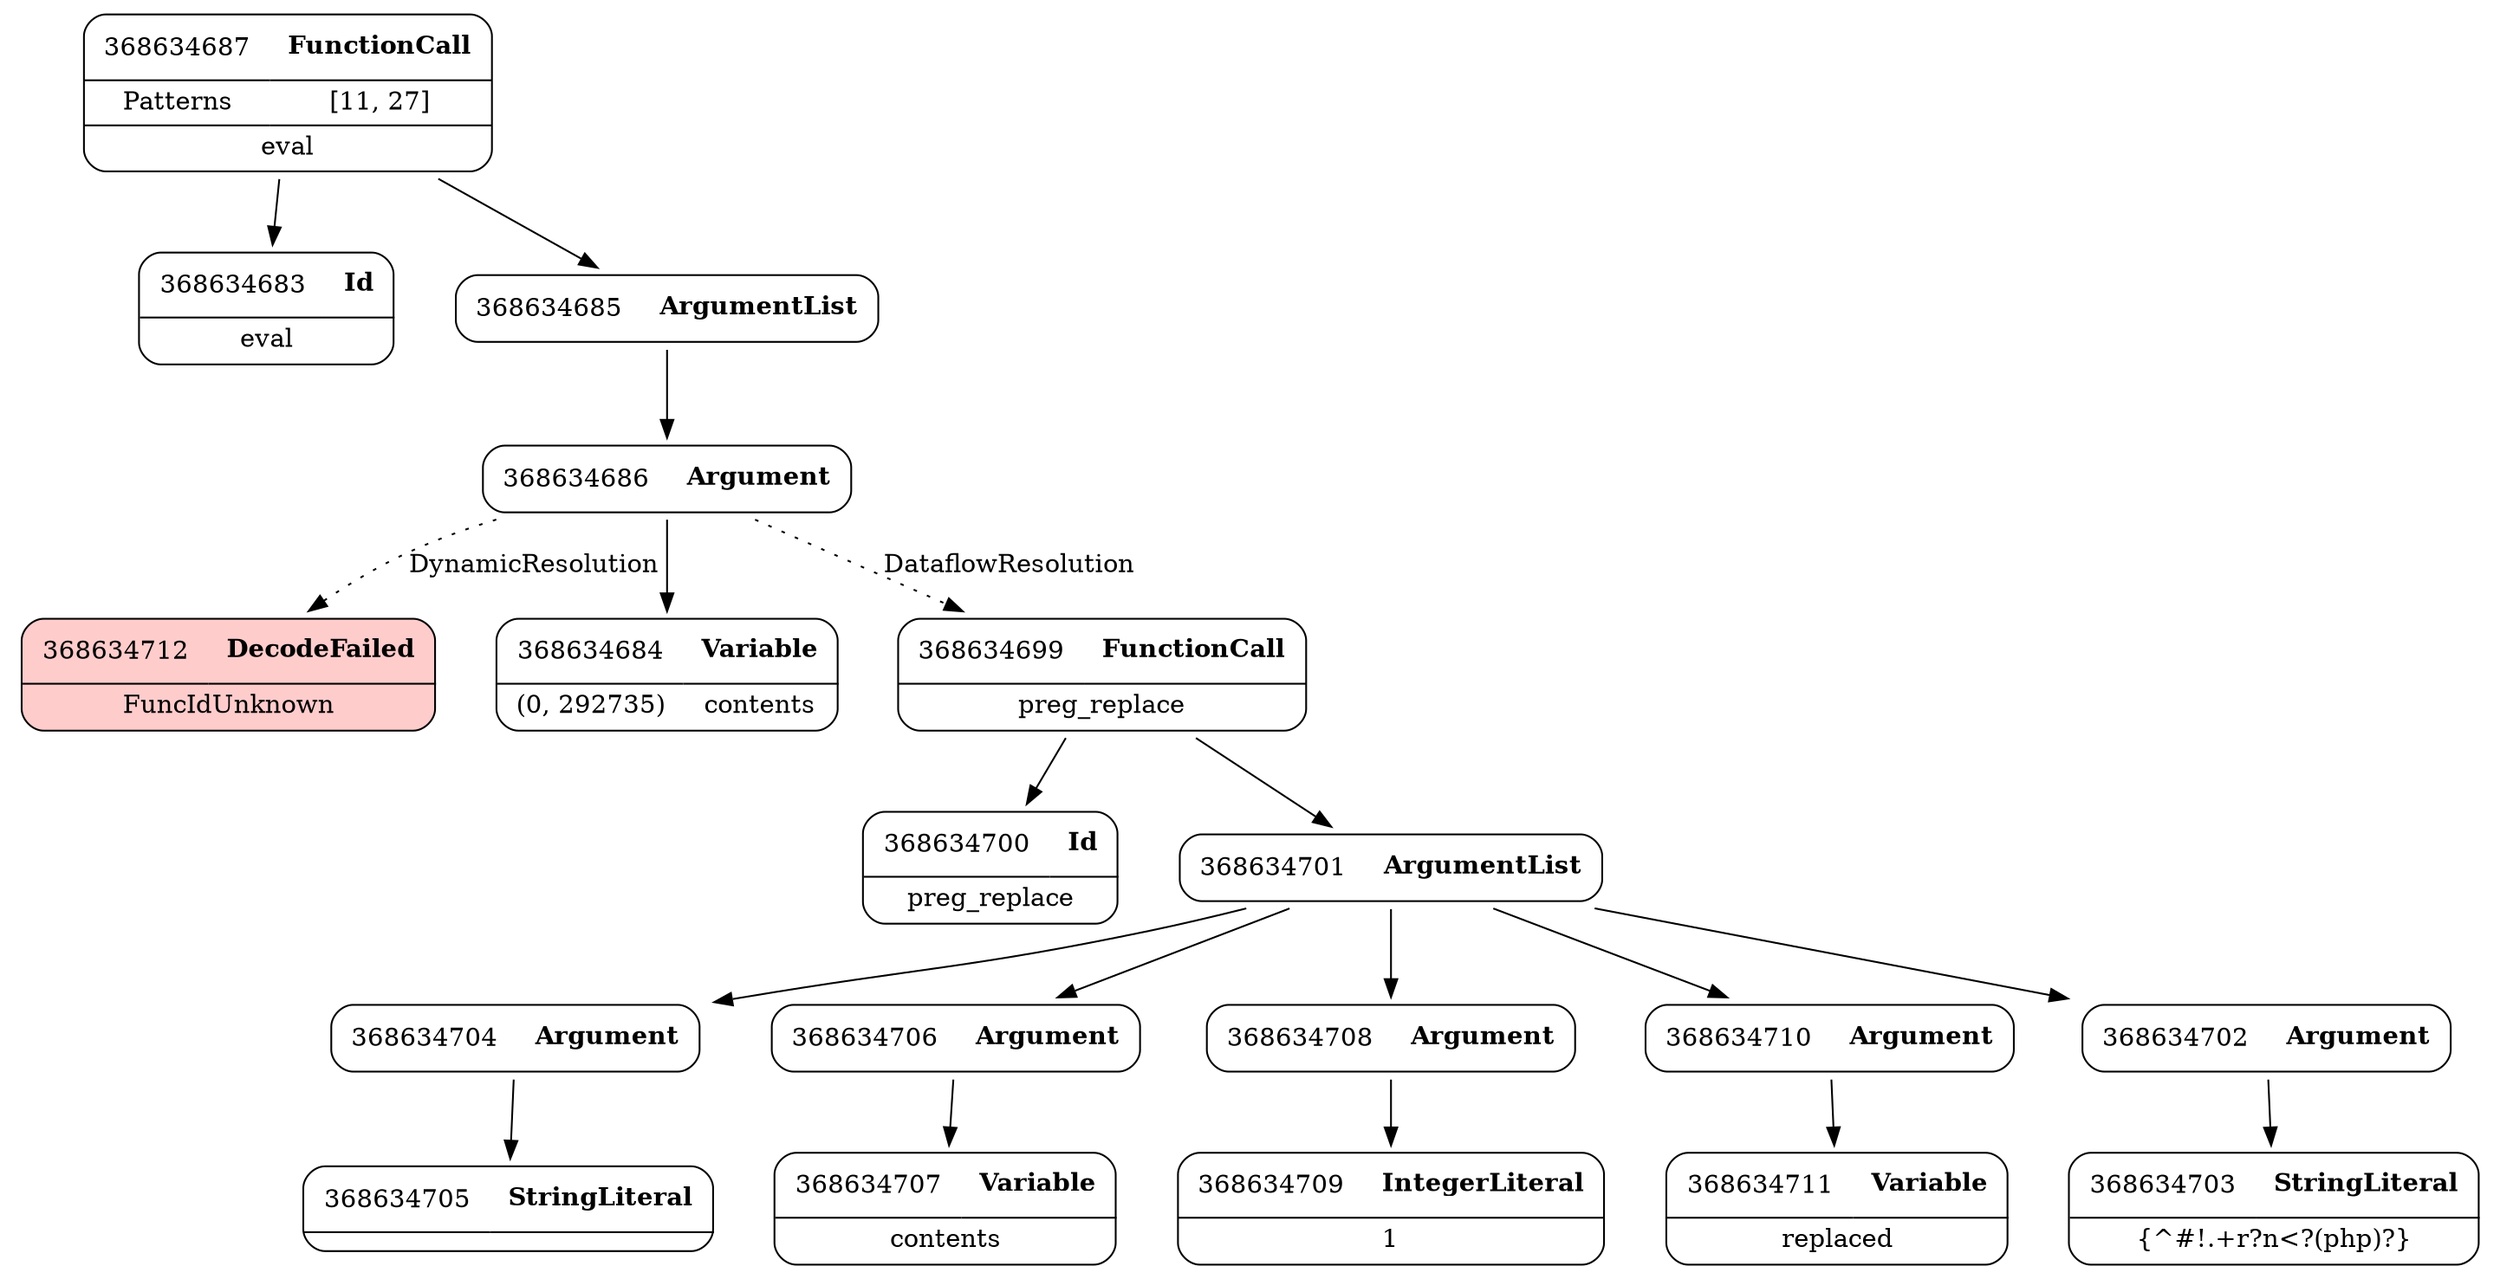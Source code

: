 digraph ast {
node [shape=none];
368634712 [label=<<TABLE border='1' cellspacing='0' cellpadding='10' style='rounded' bgcolor='#FFCCCC' ><TR><TD border='0'>368634712</TD><TD border='0'><B>DecodeFailed</B></TD></TR><HR/><TR><TD border='0' cellpadding='5' colspan='2'>FuncIdUnknown</TD></TR></TABLE>>];
368634683 [label=<<TABLE border='1' cellspacing='0' cellpadding='10' style='rounded' ><TR><TD border='0'>368634683</TD><TD border='0'><B>Id</B></TD></TR><HR/><TR><TD border='0' cellpadding='5' colspan='2'>eval</TD></TR></TABLE>>];
368634684 [label=<<TABLE border='1' cellspacing='0' cellpadding='10' style='rounded' ><TR><TD border='0'>368634684</TD><TD border='0'><B>Variable</B></TD></TR><HR/><TR><TD border='0' cellpadding='5'>(0, 292735)</TD><TD border='0' cellpadding='5'>contents</TD></TR></TABLE>>];
368634685 [label=<<TABLE border='1' cellspacing='0' cellpadding='10' style='rounded' ><TR><TD border='0'>368634685</TD><TD border='0'><B>ArgumentList</B></TD></TR></TABLE>>];
368634685 -> 368634686 [weight=2];
368634686 [label=<<TABLE border='1' cellspacing='0' cellpadding='10' style='rounded' ><TR><TD border='0'>368634686</TD><TD border='0'><B>Argument</B></TD></TR></TABLE>>];
368634686 -> 368634684 [weight=2];
368634686 -> 368634712 [style=dotted,label=DynamicResolution];
368634686 -> 368634699 [style=dotted,label=DataflowResolution];
368634687 [label=<<TABLE border='1' cellspacing='0' cellpadding='10' style='rounded' ><TR><TD border='0'>368634687</TD><TD border='0'><B>FunctionCall</B></TD></TR><HR/><TR><TD border='0' cellpadding='5'>Patterns</TD><TD border='0' cellpadding='5'>[11, 27]</TD></TR><HR/><TR><TD border='0' cellpadding='5' colspan='2'>eval</TD></TR></TABLE>>];
368634687 -> 368634683 [weight=2];
368634687 -> 368634685 [weight=2];
368634704 [label=<<TABLE border='1' cellspacing='0' cellpadding='10' style='rounded' ><TR><TD border='0'>368634704</TD><TD border='0'><B>Argument</B></TD></TR></TABLE>>];
368634704 -> 368634705 [weight=2];
368634705 [label=<<TABLE border='1' cellspacing='0' cellpadding='10' style='rounded' ><TR><TD border='0'>368634705</TD><TD border='0'><B>StringLiteral</B></TD></TR><HR/><TR><TD border='0' cellpadding='5' colspan='2'></TD></TR></TABLE>>];
368634706 [label=<<TABLE border='1' cellspacing='0' cellpadding='10' style='rounded' ><TR><TD border='0'>368634706</TD><TD border='0'><B>Argument</B></TD></TR></TABLE>>];
368634706 -> 368634707 [weight=2];
368634707 [label=<<TABLE border='1' cellspacing='0' cellpadding='10' style='rounded' ><TR><TD border='0'>368634707</TD><TD border='0'><B>Variable</B></TD></TR><HR/><TR><TD border='0' cellpadding='5' colspan='2'>contents</TD></TR></TABLE>>];
368634708 [label=<<TABLE border='1' cellspacing='0' cellpadding='10' style='rounded' ><TR><TD border='0'>368634708</TD><TD border='0'><B>Argument</B></TD></TR></TABLE>>];
368634708 -> 368634709 [weight=2];
368634709 [label=<<TABLE border='1' cellspacing='0' cellpadding='10' style='rounded' ><TR><TD border='0'>368634709</TD><TD border='0'><B>IntegerLiteral</B></TD></TR><HR/><TR><TD border='0' cellpadding='5' colspan='2'>1</TD></TR></TABLE>>];
368634710 [label=<<TABLE border='1' cellspacing='0' cellpadding='10' style='rounded' ><TR><TD border='0'>368634710</TD><TD border='0'><B>Argument</B></TD></TR></TABLE>>];
368634710 -> 368634711 [weight=2];
368634711 [label=<<TABLE border='1' cellspacing='0' cellpadding='10' style='rounded' ><TR><TD border='0'>368634711</TD><TD border='0'><B>Variable</B></TD></TR><HR/><TR><TD border='0' cellpadding='5' colspan='2'>replaced</TD></TR></TABLE>>];
368634699 [label=<<TABLE border='1' cellspacing='0' cellpadding='10' style='rounded' ><TR><TD border='0'>368634699</TD><TD border='0'><B>FunctionCall</B></TD></TR><HR/><TR><TD border='0' cellpadding='5' colspan='2'>preg_replace</TD></TR></TABLE>>];
368634699 -> 368634700 [weight=2];
368634699 -> 368634701 [weight=2];
368634700 [label=<<TABLE border='1' cellspacing='0' cellpadding='10' style='rounded' ><TR><TD border='0'>368634700</TD><TD border='0'><B>Id</B></TD></TR><HR/><TR><TD border='0' cellpadding='5' colspan='2'>preg_replace</TD></TR></TABLE>>];
368634701 [label=<<TABLE border='1' cellspacing='0' cellpadding='10' style='rounded' ><TR><TD border='0'>368634701</TD><TD border='0'><B>ArgumentList</B></TD></TR></TABLE>>];
368634701 -> 368634702 [weight=2];
368634701 -> 368634704 [weight=2];
368634701 -> 368634706 [weight=2];
368634701 -> 368634708 [weight=2];
368634701 -> 368634710 [weight=2];
368634702 [label=<<TABLE border='1' cellspacing='0' cellpadding='10' style='rounded' ><TR><TD border='0'>368634702</TD><TD border='0'><B>Argument</B></TD></TR></TABLE>>];
368634702 -> 368634703 [weight=2];
368634703 [label=<<TABLE border='1' cellspacing='0' cellpadding='10' style='rounded' ><TR><TD border='0'>368634703</TD><TD border='0'><B>StringLiteral</B></TD></TR><HR/><TR><TD border='0' cellpadding='5' colspan='2'>{^#!.+r?n&lt;?(php)?}</TD></TR></TABLE>>];
}

